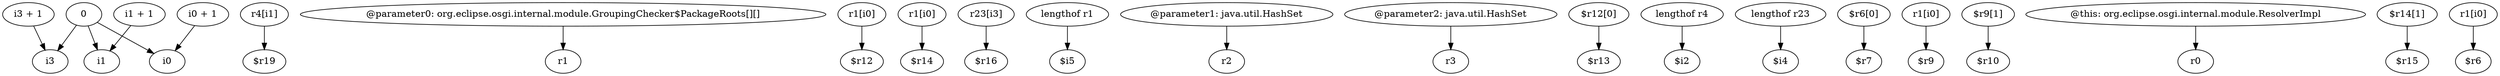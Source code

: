 digraph g {
0[label="i3 + 1"]
1[label="i3"]
0->1[label=""]
2[label="r4[i1]"]
3[label="$r19"]
2->3[label=""]
4[label="@parameter0: org.eclipse.osgi.internal.module.GroupingChecker$PackageRoots[][]"]
5[label="r1"]
4->5[label=""]
6[label="i1 + 1"]
7[label="i1"]
6->7[label=""]
8[label="r1[i0]"]
9[label="$r12"]
8->9[label=""]
10[label="r1[i0]"]
11[label="$r14"]
10->11[label=""]
12[label="r23[i3]"]
13[label="$r16"]
12->13[label=""]
14[label="lengthof r1"]
15[label="$i5"]
14->15[label=""]
16[label="@parameter1: java.util.HashSet"]
17[label="r2"]
16->17[label=""]
18[label="0"]
18->7[label=""]
19[label="@parameter2: java.util.HashSet"]
20[label="r3"]
19->20[label=""]
21[label="$r12[0]"]
22[label="$r13"]
21->22[label=""]
23[label="lengthof r4"]
24[label="$i2"]
23->24[label=""]
25[label="lengthof r23"]
26[label="$i4"]
25->26[label=""]
27[label="$r6[0]"]
28[label="$r7"]
27->28[label=""]
29[label="r1[i0]"]
30[label="$r9"]
29->30[label=""]
31[label="$r9[1]"]
32[label="$r10"]
31->32[label=""]
18->1[label=""]
33[label="@this: org.eclipse.osgi.internal.module.ResolverImpl"]
34[label="r0"]
33->34[label=""]
35[label="$r14[1]"]
36[label="$r15"]
35->36[label=""]
37[label="i0"]
18->37[label=""]
38[label="r1[i0]"]
39[label="$r6"]
38->39[label=""]
40[label="i0 + 1"]
40->37[label=""]
}